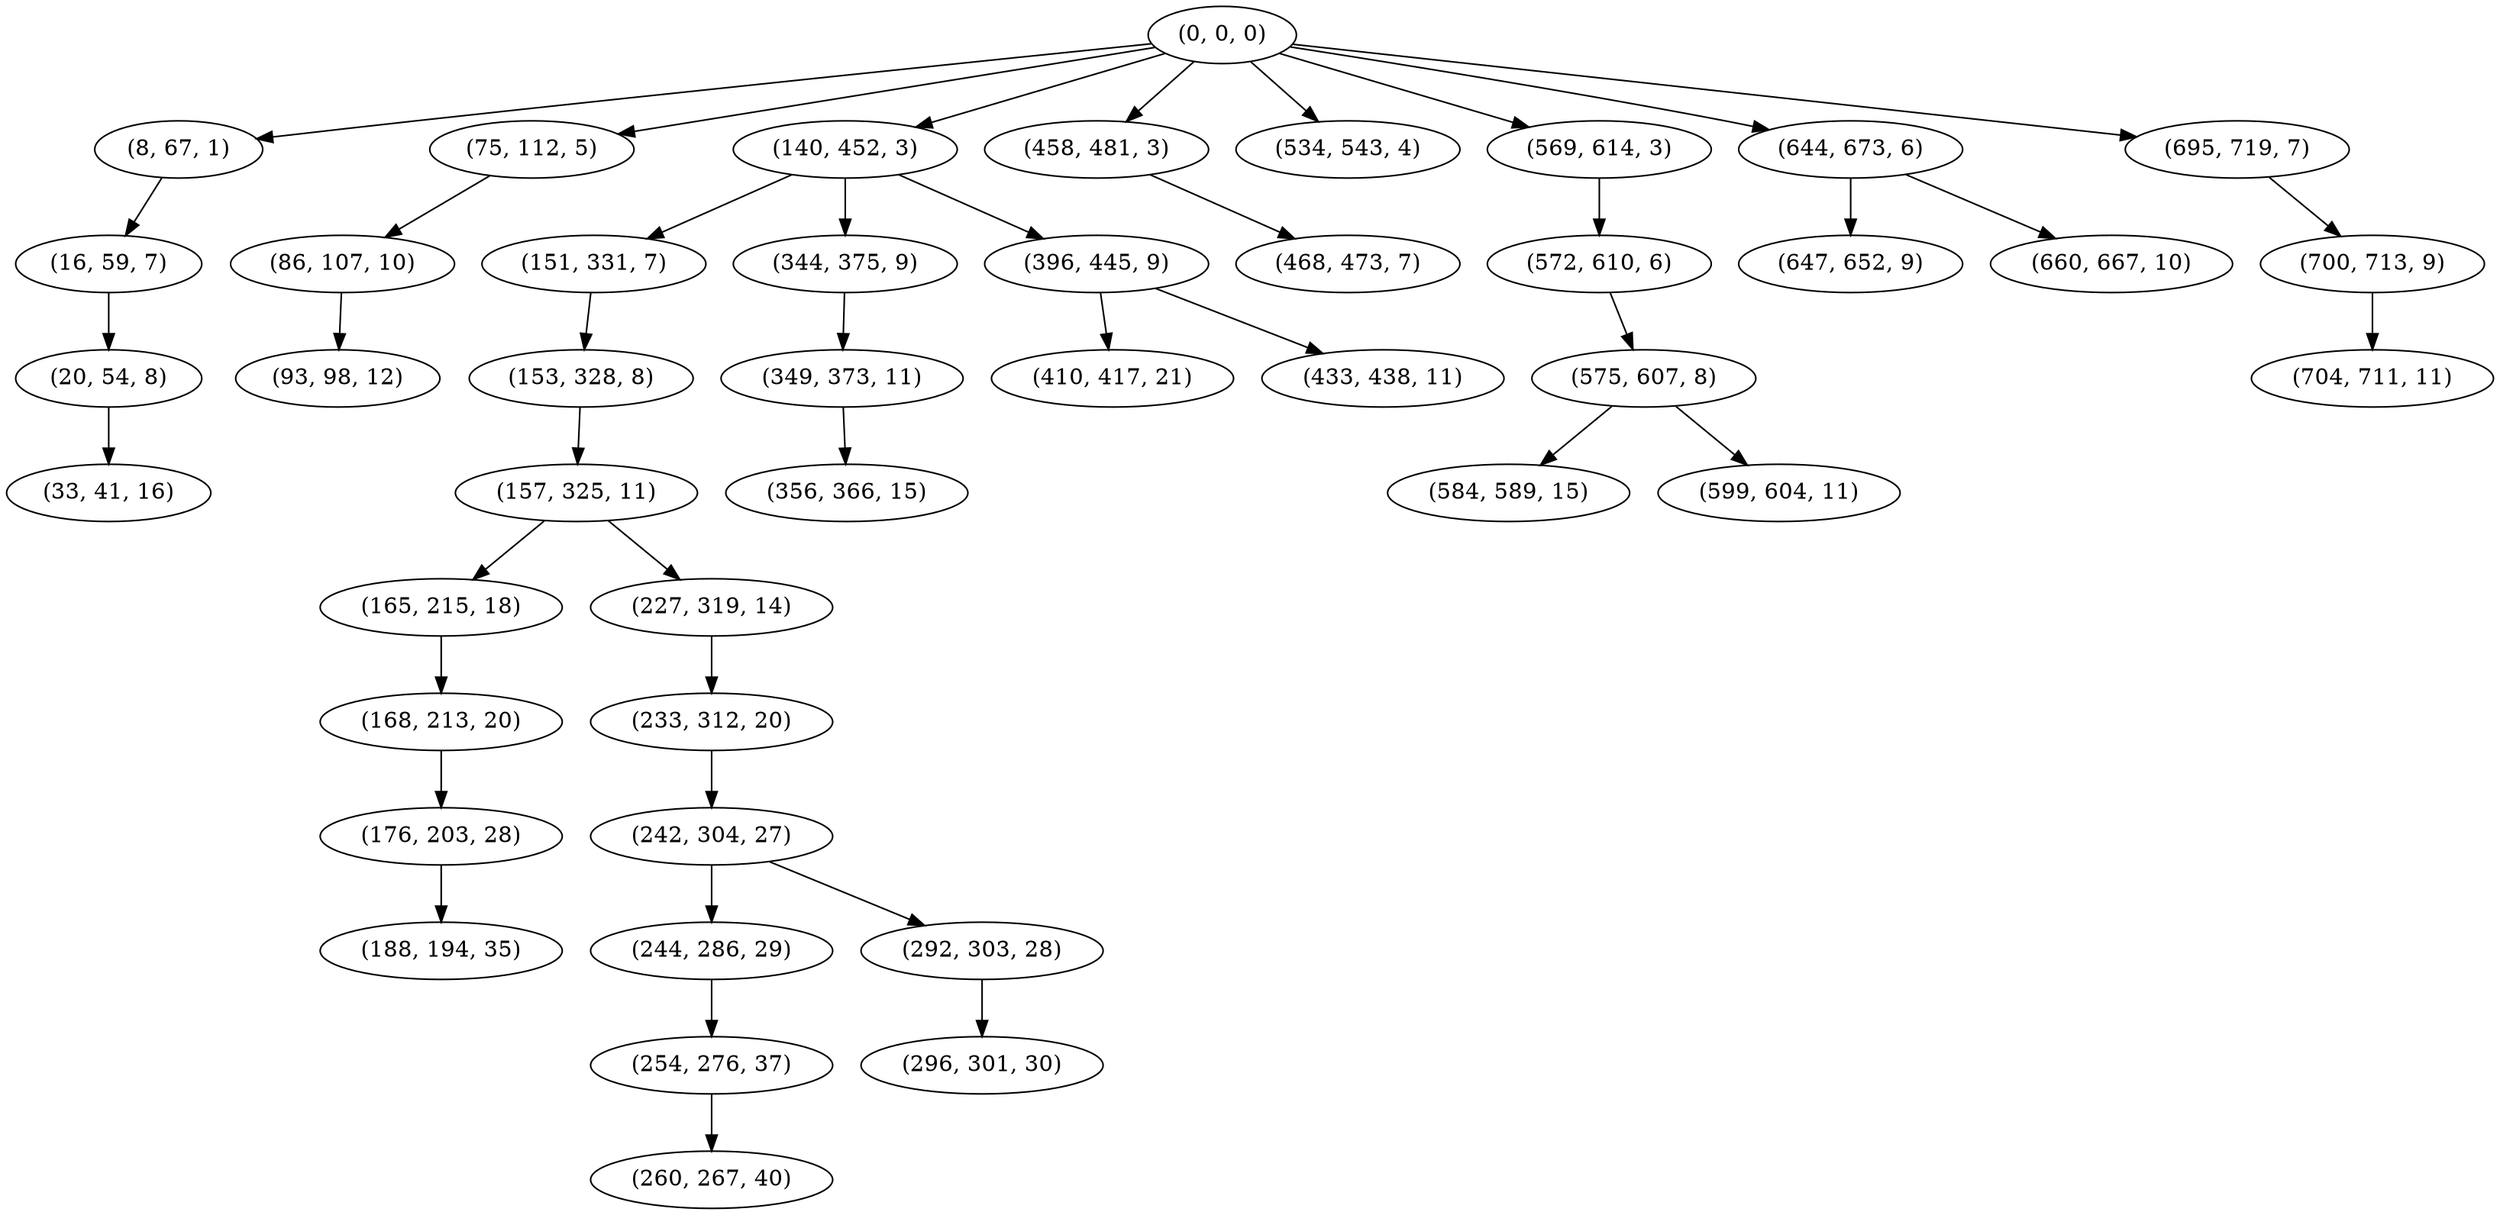 digraph tree {
    "(0, 0, 0)";
    "(8, 67, 1)";
    "(16, 59, 7)";
    "(20, 54, 8)";
    "(33, 41, 16)";
    "(75, 112, 5)";
    "(86, 107, 10)";
    "(93, 98, 12)";
    "(140, 452, 3)";
    "(151, 331, 7)";
    "(153, 328, 8)";
    "(157, 325, 11)";
    "(165, 215, 18)";
    "(168, 213, 20)";
    "(176, 203, 28)";
    "(188, 194, 35)";
    "(227, 319, 14)";
    "(233, 312, 20)";
    "(242, 304, 27)";
    "(244, 286, 29)";
    "(254, 276, 37)";
    "(260, 267, 40)";
    "(292, 303, 28)";
    "(296, 301, 30)";
    "(344, 375, 9)";
    "(349, 373, 11)";
    "(356, 366, 15)";
    "(396, 445, 9)";
    "(410, 417, 21)";
    "(433, 438, 11)";
    "(458, 481, 3)";
    "(468, 473, 7)";
    "(534, 543, 4)";
    "(569, 614, 3)";
    "(572, 610, 6)";
    "(575, 607, 8)";
    "(584, 589, 15)";
    "(599, 604, 11)";
    "(644, 673, 6)";
    "(647, 652, 9)";
    "(660, 667, 10)";
    "(695, 719, 7)";
    "(700, 713, 9)";
    "(704, 711, 11)";
    "(0, 0, 0)" -> "(8, 67, 1)";
    "(0, 0, 0)" -> "(75, 112, 5)";
    "(0, 0, 0)" -> "(140, 452, 3)";
    "(0, 0, 0)" -> "(458, 481, 3)";
    "(0, 0, 0)" -> "(534, 543, 4)";
    "(0, 0, 0)" -> "(569, 614, 3)";
    "(0, 0, 0)" -> "(644, 673, 6)";
    "(0, 0, 0)" -> "(695, 719, 7)";
    "(8, 67, 1)" -> "(16, 59, 7)";
    "(16, 59, 7)" -> "(20, 54, 8)";
    "(20, 54, 8)" -> "(33, 41, 16)";
    "(75, 112, 5)" -> "(86, 107, 10)";
    "(86, 107, 10)" -> "(93, 98, 12)";
    "(140, 452, 3)" -> "(151, 331, 7)";
    "(140, 452, 3)" -> "(344, 375, 9)";
    "(140, 452, 3)" -> "(396, 445, 9)";
    "(151, 331, 7)" -> "(153, 328, 8)";
    "(153, 328, 8)" -> "(157, 325, 11)";
    "(157, 325, 11)" -> "(165, 215, 18)";
    "(157, 325, 11)" -> "(227, 319, 14)";
    "(165, 215, 18)" -> "(168, 213, 20)";
    "(168, 213, 20)" -> "(176, 203, 28)";
    "(176, 203, 28)" -> "(188, 194, 35)";
    "(227, 319, 14)" -> "(233, 312, 20)";
    "(233, 312, 20)" -> "(242, 304, 27)";
    "(242, 304, 27)" -> "(244, 286, 29)";
    "(242, 304, 27)" -> "(292, 303, 28)";
    "(244, 286, 29)" -> "(254, 276, 37)";
    "(254, 276, 37)" -> "(260, 267, 40)";
    "(292, 303, 28)" -> "(296, 301, 30)";
    "(344, 375, 9)" -> "(349, 373, 11)";
    "(349, 373, 11)" -> "(356, 366, 15)";
    "(396, 445, 9)" -> "(410, 417, 21)";
    "(396, 445, 9)" -> "(433, 438, 11)";
    "(458, 481, 3)" -> "(468, 473, 7)";
    "(569, 614, 3)" -> "(572, 610, 6)";
    "(572, 610, 6)" -> "(575, 607, 8)";
    "(575, 607, 8)" -> "(584, 589, 15)";
    "(575, 607, 8)" -> "(599, 604, 11)";
    "(644, 673, 6)" -> "(647, 652, 9)";
    "(644, 673, 6)" -> "(660, 667, 10)";
    "(695, 719, 7)" -> "(700, 713, 9)";
    "(700, 713, 9)" -> "(704, 711, 11)";
}
